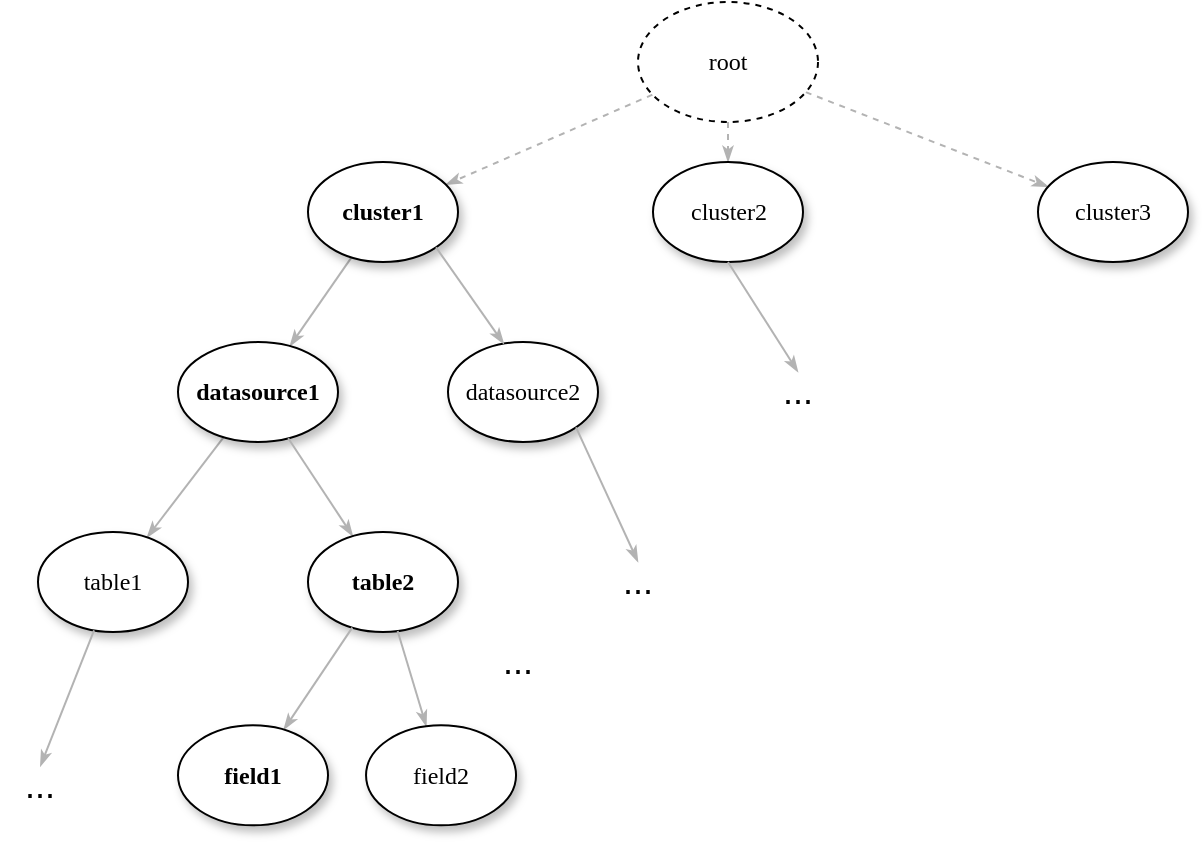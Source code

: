 <mxfile version="14.4.3" type="github">
  <diagram name="Page-1" id="42789a77-a242-8287-6e28-9cd8cfd52e62">
    <mxGraphModel dx="946" dy="591" grid="1" gridSize="10" guides="1" tooltips="1" connect="1" arrows="1" fold="1" page="1" pageScale="1" pageWidth="1100" pageHeight="850" background="#ffffff" math="0" shadow="0">
      <root>
        <mxCell id="0" />
        <mxCell id="1" parent="0" />
        <mxCell id="1ea317790d2ca983-12" style="edgeStyle=none;rounded=1;html=1;labelBackgroundColor=none;startArrow=none;startFill=0;startSize=5;endArrow=classicThin;endFill=1;endSize=5;jettySize=auto;orthogonalLoop=1;strokeColor=#B3B3B3;strokeWidth=1;fontFamily=Verdana;fontSize=12;dashed=1;" parent="1" source="1ea317790d2ca983-1" target="1ea317790d2ca983-2" edge="1">
          <mxGeometry relative="1" as="geometry" />
        </mxCell>
        <mxCell id="1ea317790d2ca983-13" value="" style="edgeStyle=none;rounded=1;html=1;labelBackgroundColor=none;startArrow=none;startFill=0;startSize=5;endArrow=classicThin;endFill=1;endSize=5;jettySize=auto;orthogonalLoop=1;strokeColor=#B3B3B3;strokeWidth=1;fontFamily=Verdana;fontSize=12;dashed=1;" parent="1" source="1ea317790d2ca983-1" target="1ea317790d2ca983-9" edge="1">
          <mxGeometry relative="1" as="geometry" />
        </mxCell>
        <mxCell id="1ea317790d2ca983-14" value="" style="edgeStyle=none;rounded=1;html=1;labelBackgroundColor=none;startArrow=none;startFill=0;startSize=5;endArrow=classicThin;endFill=1;endSize=5;jettySize=auto;orthogonalLoop=1;strokeColor=#B3B3B3;strokeWidth=1;fontFamily=Verdana;fontSize=12;dashed=1;" parent="1" source="1ea317790d2ca983-1" target="1ea317790d2ca983-3" edge="1">
          <mxGeometry relative="1" as="geometry" />
        </mxCell>
        <mxCell id="1ea317790d2ca983-1" value="root" style="ellipse;whiteSpace=wrap;html=1;rounded=0;shadow=0;comic=0;labelBackgroundColor=none;strokeWidth=1;fontFamily=Verdana;fontSize=12;align=center;dashed=1;" parent="1" vertex="1">
          <mxGeometry x="450" y="110" width="90" height="60" as="geometry" />
        </mxCell>
        <mxCell id="1ea317790d2ca983-2" value="&lt;span&gt;cluster2&lt;/span&gt;" style="ellipse;whiteSpace=wrap;html=1;rounded=0;shadow=1;comic=0;labelBackgroundColor=none;strokeWidth=1;fontFamily=Verdana;fontSize=12;align=center;" parent="1" vertex="1">
          <mxGeometry x="457.5" y="190" width="75" height="50" as="geometry" />
        </mxCell>
        <mxCell id="1ea317790d2ca983-3" value="&lt;span&gt;cluster3&lt;/span&gt;" style="ellipse;whiteSpace=wrap;html=1;rounded=0;shadow=1;comic=0;labelBackgroundColor=none;strokeWidth=1;fontFamily=Verdana;fontSize=12;align=center;" parent="1" vertex="1">
          <mxGeometry x="650" y="190" width="75" height="50" as="geometry" />
        </mxCell>
        <mxCell id="1ea317790d2ca983-19" value="" style="edgeStyle=none;rounded=1;html=1;labelBackgroundColor=none;startArrow=none;startFill=0;startSize=5;endArrow=classicThin;endFill=1;endSize=5;jettySize=auto;orthogonalLoop=1;strokeColor=#B3B3B3;strokeWidth=1;fontFamily=Verdana;fontSize=12" parent="1" source="1ea317790d2ca983-9" target="1ea317790d2ca983-10" edge="1">
          <mxGeometry relative="1" as="geometry" />
        </mxCell>
        <mxCell id="1ea317790d2ca983-9" value="cluster1" style="ellipse;whiteSpace=wrap;html=1;rounded=0;shadow=1;comic=0;labelBackgroundColor=none;strokeWidth=1;fontFamily=Verdana;fontSize=12;align=center;fontStyle=1" parent="1" vertex="1">
          <mxGeometry x="285" y="190" width="75" height="50" as="geometry" />
        </mxCell>
        <mxCell id="1ea317790d2ca983-20" value="" style="edgeStyle=none;rounded=1;html=1;labelBackgroundColor=none;startArrow=none;startFill=0;startSize=5;endArrow=classicThin;endFill=1;endSize=5;jettySize=auto;orthogonalLoop=1;strokeColor=#B3B3B3;strokeWidth=1;fontFamily=Verdana;fontSize=12" parent="1" source="1ea317790d2ca983-10" target="1ea317790d2ca983-11" edge="1">
          <mxGeometry relative="1" as="geometry" />
        </mxCell>
        <mxCell id="1ea317790d2ca983-10" value="&lt;div&gt;datasource1&lt;/div&gt;" style="ellipse;whiteSpace=wrap;html=1;rounded=0;shadow=1;comic=0;labelBackgroundColor=none;strokeWidth=1;fontFamily=Verdana;fontSize=12;align=center;fontStyle=1" parent="1" vertex="1">
          <mxGeometry x="220" y="280" width="80" height="50" as="geometry" />
        </mxCell>
        <mxCell id="1ea317790d2ca983-11" value="&lt;span&gt;table1&lt;/span&gt;" style="ellipse;whiteSpace=wrap;html=1;rounded=0;shadow=1;comic=0;labelBackgroundColor=none;strokeWidth=1;fontFamily=Verdana;fontSize=12;align=center;" parent="1" vertex="1">
          <mxGeometry x="150" y="375" width="75" height="50" as="geometry" />
        </mxCell>
        <mxCell id="6TBGKQX35Iwt6eUknhYa-2" value="&lt;div&gt;datasource2&lt;/div&gt;" style="ellipse;whiteSpace=wrap;html=1;rounded=0;shadow=1;comic=0;labelBackgroundColor=none;strokeWidth=1;fontFamily=Verdana;fontSize=12;align=center;" vertex="1" parent="1">
          <mxGeometry x="355" y="280" width="75" height="50" as="geometry" />
        </mxCell>
        <mxCell id="6TBGKQX35Iwt6eUknhYa-4" value="" style="edgeStyle=none;rounded=1;html=1;labelBackgroundColor=none;startArrow=none;startFill=0;startSize=5;endArrow=classicThin;endFill=1;endSize=5;jettySize=auto;orthogonalLoop=1;strokeColor=#B3B3B3;strokeWidth=1;fontFamily=Verdana;fontSize=12;exitX=1;exitY=1;exitDx=0;exitDy=0;entryX=0.373;entryY=0.02;entryDx=0;entryDy=0;entryPerimeter=0;" edge="1" parent="1" source="1ea317790d2ca983-9" target="6TBGKQX35Iwt6eUknhYa-2">
          <mxGeometry relative="1" as="geometry">
            <mxPoint x="380.652" y="232.563" as="sourcePoint" />
            <mxPoint x="300.004" y="319.999" as="targetPoint" />
          </mxGeometry>
        </mxCell>
        <mxCell id="6TBGKQX35Iwt6eUknhYa-5" value="" style="edgeStyle=none;rounded=1;html=1;labelBackgroundColor=none;startArrow=none;startFill=0;startSize=5;endArrow=classicThin;endFill=1;endSize=5;jettySize=auto;orthogonalLoop=1;strokeColor=#B3B3B3;strokeWidth=1;fontFamily=Verdana;fontSize=12;exitX=0.5;exitY=1;exitDx=0;exitDy=0;entryX=0.5;entryY=0;entryDx=0;entryDy=0;" edge="1" parent="1" source="1ea317790d2ca983-2" target="6TBGKQX35Iwt6eUknhYa-6">
          <mxGeometry relative="1" as="geometry">
            <mxPoint x="500" y="240" as="sourcePoint" />
            <mxPoint x="495" y="328" as="targetPoint" />
          </mxGeometry>
        </mxCell>
        <mxCell id="6TBGKQX35Iwt6eUknhYa-6" value="..." style="text;html=1;strokeColor=none;fillColor=none;align=center;verticalAlign=middle;whiteSpace=wrap;rounded=0;dashed=1;fontSize=18;" vertex="1" parent="1">
          <mxGeometry x="510" y="295" width="40" height="20" as="geometry" />
        </mxCell>
        <mxCell id="6TBGKQX35Iwt6eUknhYa-7" value="" style="edgeStyle=none;rounded=1;html=1;labelBackgroundColor=none;startArrow=none;startFill=0;startSize=5;endArrow=classicThin;endFill=1;endSize=5;jettySize=auto;orthogonalLoop=1;strokeColor=#B3B3B3;strokeWidth=1;fontFamily=Verdana;fontSize=12;exitX=1;exitY=1;exitDx=0;exitDy=0;entryX=0.5;entryY=0;entryDx=0;entryDy=0;" edge="1" parent="1" source="6TBGKQX35Iwt6eUknhYa-2" target="6TBGKQX35Iwt6eUknhYa-8">
          <mxGeometry relative="1" as="geometry">
            <mxPoint x="450" y="355" as="sourcePoint" />
            <mxPoint x="450" y="400" as="targetPoint" />
          </mxGeometry>
        </mxCell>
        <mxCell id="6TBGKQX35Iwt6eUknhYa-8" value="..." style="text;html=1;strokeColor=none;fillColor=none;align=center;verticalAlign=middle;whiteSpace=wrap;rounded=0;dashed=1;fontSize=18;" vertex="1" parent="1">
          <mxGeometry x="430" y="390" width="40" height="20" as="geometry" />
        </mxCell>
        <mxCell id="6TBGKQX35Iwt6eUknhYa-10" value="" style="edgeStyle=none;rounded=1;html=1;labelBackgroundColor=none;startArrow=none;startFill=0;startSize=5;endArrow=classicThin;endFill=1;endSize=5;jettySize=auto;orthogonalLoop=1;strokeColor=#B3B3B3;strokeWidth=1;fontFamily=Verdana;fontSize=12;" edge="1" parent="1" target="6TBGKQX35Iwt6eUknhYa-11" source="1ea317790d2ca983-10">
          <mxGeometry relative="1" as="geometry">
            <mxPoint x="354.999" y="327.003" as="sourcePoint" />
          </mxGeometry>
        </mxCell>
        <mxCell id="6TBGKQX35Iwt6eUknhYa-11" value="&lt;span&gt;table2&lt;/span&gt;" style="ellipse;whiteSpace=wrap;html=1;rounded=0;shadow=1;comic=0;labelBackgroundColor=none;strokeWidth=1;fontFamily=Verdana;fontSize=12;align=center;fontStyle=1" vertex="1" parent="1">
          <mxGeometry x="285" y="375" width="75" height="50" as="geometry" />
        </mxCell>
        <mxCell id="6TBGKQX35Iwt6eUknhYa-12" value="" style="edgeStyle=none;rounded=1;html=1;labelBackgroundColor=none;startArrow=none;startFill=0;startSize=5;endArrow=classicThin;endFill=1;endSize=5;jettySize=auto;orthogonalLoop=1;strokeColor=#B3B3B3;strokeWidth=1;fontFamily=Verdana;fontSize=12" edge="1" parent="1" target="6TBGKQX35Iwt6eUknhYa-13" source="6TBGKQX35Iwt6eUknhYa-11">
          <mxGeometry relative="1" as="geometry">
            <mxPoint x="290.979" y="424.563" as="sourcePoint" />
          </mxGeometry>
        </mxCell>
        <mxCell id="6TBGKQX35Iwt6eUknhYa-13" value="&lt;div&gt;field1&lt;/div&gt;" style="ellipse;whiteSpace=wrap;html=1;rounded=0;shadow=1;comic=0;labelBackgroundColor=none;strokeWidth=1;fontFamily=Verdana;fontSize=12;align=center;fontStyle=1" vertex="1" parent="1">
          <mxGeometry x="220" y="471.68" width="75" height="50" as="geometry" />
        </mxCell>
        <mxCell id="6TBGKQX35Iwt6eUknhYa-14" value="" style="edgeStyle=none;rounded=1;html=1;labelBackgroundColor=none;startArrow=none;startFill=0;startSize=5;endArrow=classicThin;endFill=1;endSize=5;jettySize=auto;orthogonalLoop=1;strokeColor=#B3B3B3;strokeWidth=1;fontFamily=Verdana;fontSize=12;" edge="1" parent="1" target="6TBGKQX35Iwt6eUknhYa-15" source="6TBGKQX35Iwt6eUknhYa-11">
          <mxGeometry relative="1" as="geometry">
            <mxPoint x="318.975" y="429.12" as="sourcePoint" />
          </mxGeometry>
        </mxCell>
        <mxCell id="6TBGKQX35Iwt6eUknhYa-15" value="&lt;span&gt;field2&lt;/span&gt;" style="ellipse;whiteSpace=wrap;html=1;rounded=0;shadow=1;comic=0;labelBackgroundColor=none;strokeWidth=1;fontFamily=Verdana;fontSize=12;align=center;" vertex="1" parent="1">
          <mxGeometry x="314.02" y="471.68" width="75" height="50" as="geometry" />
        </mxCell>
        <mxCell id="6TBGKQX35Iwt6eUknhYa-18" value="" style="edgeStyle=none;rounded=1;html=1;labelBackgroundColor=none;startArrow=none;startFill=0;startSize=5;endArrow=classicThin;endFill=1;endSize=5;jettySize=auto;orthogonalLoop=1;strokeColor=#B3B3B3;strokeWidth=1;fontFamily=Verdana;fontSize=12;entryX=0.5;entryY=0;entryDx=0;entryDy=0;" edge="1" parent="1" target="6TBGKQX35Iwt6eUknhYa-19" source="1ea317790d2ca983-11">
          <mxGeometry relative="1" as="geometry">
            <mxPoint x="119.998" y="424.996" as="sourcePoint" />
            <mxPoint x="151.16" y="502.2" as="targetPoint" />
          </mxGeometry>
        </mxCell>
        <mxCell id="6TBGKQX35Iwt6eUknhYa-19" value="..." style="text;html=1;strokeColor=none;fillColor=none;align=center;verticalAlign=middle;whiteSpace=wrap;rounded=0;dashed=1;fontSize=18;" vertex="1" parent="1">
          <mxGeometry x="131.16" y="492.2" width="40" height="20" as="geometry" />
        </mxCell>
        <mxCell id="6TBGKQX35Iwt6eUknhYa-20" value="..." style="text;html=1;strokeColor=none;fillColor=none;align=center;verticalAlign=middle;whiteSpace=wrap;rounded=0;dashed=1;fontSize=18;" vertex="1" parent="1">
          <mxGeometry x="370" y="430" width="40" height="20" as="geometry" />
        </mxCell>
      </root>
    </mxGraphModel>
  </diagram>
</mxfile>
